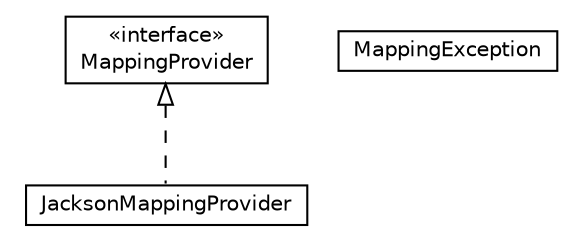 #!/usr/local/bin/dot
#
# Class diagram 
# Generated by UMLGraph version R5_6-24-gf6e263 (http://www.umlgraph.org/)
#

digraph G {
	edge [fontname="Helvetica",fontsize=10,labelfontname="Helvetica",labelfontsize=10];
	node [fontname="Helvetica",fontsize=10,shape=plaintext];
	nodesep=0.25;
	ranksep=0.5;
	// net.trajano.doxdb.jsonpath.spi.mapper.MappingProvider
	c97 [label=<<table title="net.trajano.doxdb.jsonpath.spi.mapper.MappingProvider" border="0" cellborder="1" cellspacing="0" cellpadding="2" port="p" href="./MappingProvider.html">
		<tr><td><table border="0" cellspacing="0" cellpadding="1">
<tr><td align="center" balign="center"> &#171;interface&#187; </td></tr>
<tr><td align="center" balign="center"> MappingProvider </td></tr>
		</table></td></tr>
		</table>>, URL="./MappingProvider.html", fontname="Helvetica", fontcolor="black", fontsize=10.0];
	// net.trajano.doxdb.jsonpath.spi.mapper.MappingException
	c98 [label=<<table title="net.trajano.doxdb.jsonpath.spi.mapper.MappingException" border="0" cellborder="1" cellspacing="0" cellpadding="2" port="p" href="./MappingException.html">
		<tr><td><table border="0" cellspacing="0" cellpadding="1">
<tr><td align="center" balign="center"> MappingException </td></tr>
		</table></td></tr>
		</table>>, URL="./MappingException.html", fontname="Helvetica", fontcolor="black", fontsize=10.0];
	// net.trajano.doxdb.jsonpath.spi.mapper.JacksonMappingProvider
	c99 [label=<<table title="net.trajano.doxdb.jsonpath.spi.mapper.JacksonMappingProvider" border="0" cellborder="1" cellspacing="0" cellpadding="2" port="p" href="./JacksonMappingProvider.html">
		<tr><td><table border="0" cellspacing="0" cellpadding="1">
<tr><td align="center" balign="center"> JacksonMappingProvider </td></tr>
		</table></td></tr>
		</table>>, URL="./JacksonMappingProvider.html", fontname="Helvetica", fontcolor="black", fontsize=10.0];
	//net.trajano.doxdb.jsonpath.spi.mapper.JacksonMappingProvider implements net.trajano.doxdb.jsonpath.spi.mapper.MappingProvider
	c97:p -> c99:p [dir=back,arrowtail=empty,style=dashed];
}

